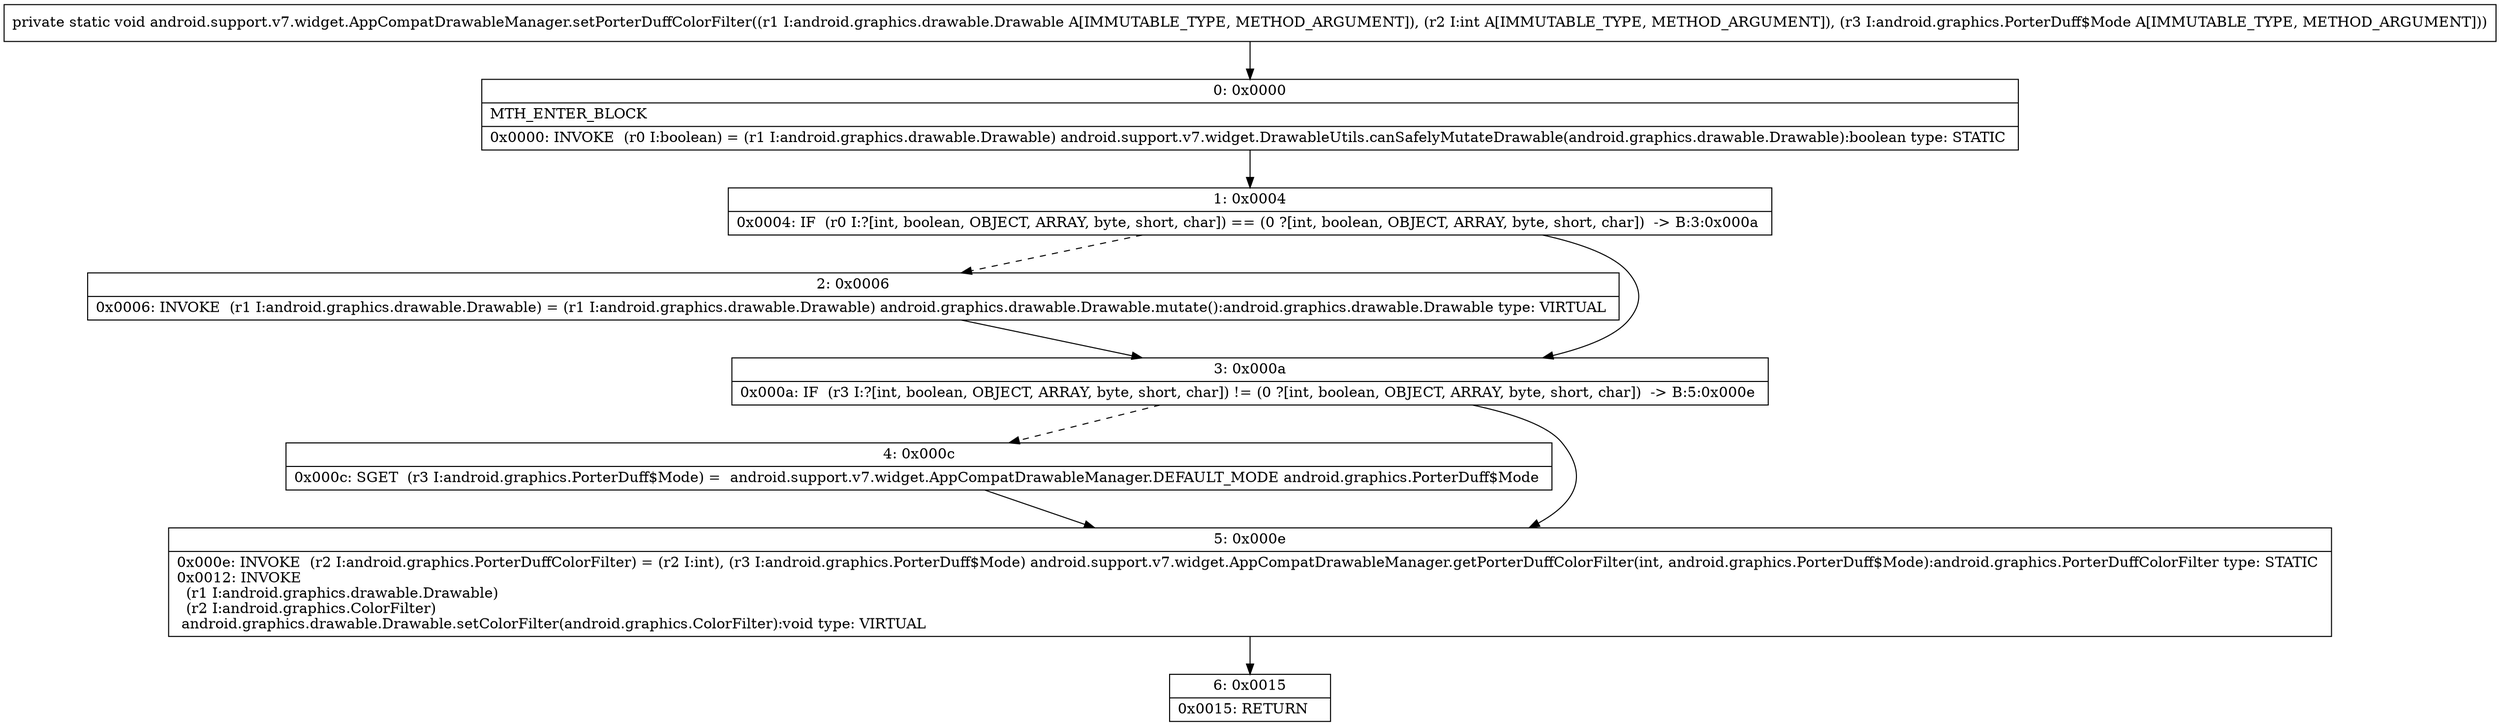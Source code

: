 digraph "CFG forandroid.support.v7.widget.AppCompatDrawableManager.setPorterDuffColorFilter(Landroid\/graphics\/drawable\/Drawable;ILandroid\/graphics\/PorterDuff$Mode;)V" {
Node_0 [shape=record,label="{0\:\ 0x0000|MTH_ENTER_BLOCK\l|0x0000: INVOKE  (r0 I:boolean) = (r1 I:android.graphics.drawable.Drawable) android.support.v7.widget.DrawableUtils.canSafelyMutateDrawable(android.graphics.drawable.Drawable):boolean type: STATIC \l}"];
Node_1 [shape=record,label="{1\:\ 0x0004|0x0004: IF  (r0 I:?[int, boolean, OBJECT, ARRAY, byte, short, char]) == (0 ?[int, boolean, OBJECT, ARRAY, byte, short, char])  \-\> B:3:0x000a \l}"];
Node_2 [shape=record,label="{2\:\ 0x0006|0x0006: INVOKE  (r1 I:android.graphics.drawable.Drawable) = (r1 I:android.graphics.drawable.Drawable) android.graphics.drawable.Drawable.mutate():android.graphics.drawable.Drawable type: VIRTUAL \l}"];
Node_3 [shape=record,label="{3\:\ 0x000a|0x000a: IF  (r3 I:?[int, boolean, OBJECT, ARRAY, byte, short, char]) != (0 ?[int, boolean, OBJECT, ARRAY, byte, short, char])  \-\> B:5:0x000e \l}"];
Node_4 [shape=record,label="{4\:\ 0x000c|0x000c: SGET  (r3 I:android.graphics.PorterDuff$Mode) =  android.support.v7.widget.AppCompatDrawableManager.DEFAULT_MODE android.graphics.PorterDuff$Mode \l}"];
Node_5 [shape=record,label="{5\:\ 0x000e|0x000e: INVOKE  (r2 I:android.graphics.PorterDuffColorFilter) = (r2 I:int), (r3 I:android.graphics.PorterDuff$Mode) android.support.v7.widget.AppCompatDrawableManager.getPorterDuffColorFilter(int, android.graphics.PorterDuff$Mode):android.graphics.PorterDuffColorFilter type: STATIC \l0x0012: INVOKE  \l  (r1 I:android.graphics.drawable.Drawable)\l  (r2 I:android.graphics.ColorFilter)\l android.graphics.drawable.Drawable.setColorFilter(android.graphics.ColorFilter):void type: VIRTUAL \l}"];
Node_6 [shape=record,label="{6\:\ 0x0015|0x0015: RETURN   \l}"];
MethodNode[shape=record,label="{private static void android.support.v7.widget.AppCompatDrawableManager.setPorterDuffColorFilter((r1 I:android.graphics.drawable.Drawable A[IMMUTABLE_TYPE, METHOD_ARGUMENT]), (r2 I:int A[IMMUTABLE_TYPE, METHOD_ARGUMENT]), (r3 I:android.graphics.PorterDuff$Mode A[IMMUTABLE_TYPE, METHOD_ARGUMENT])) }"];
MethodNode -> Node_0;
Node_0 -> Node_1;
Node_1 -> Node_2[style=dashed];
Node_1 -> Node_3;
Node_2 -> Node_3;
Node_3 -> Node_4[style=dashed];
Node_3 -> Node_5;
Node_4 -> Node_5;
Node_5 -> Node_6;
}

